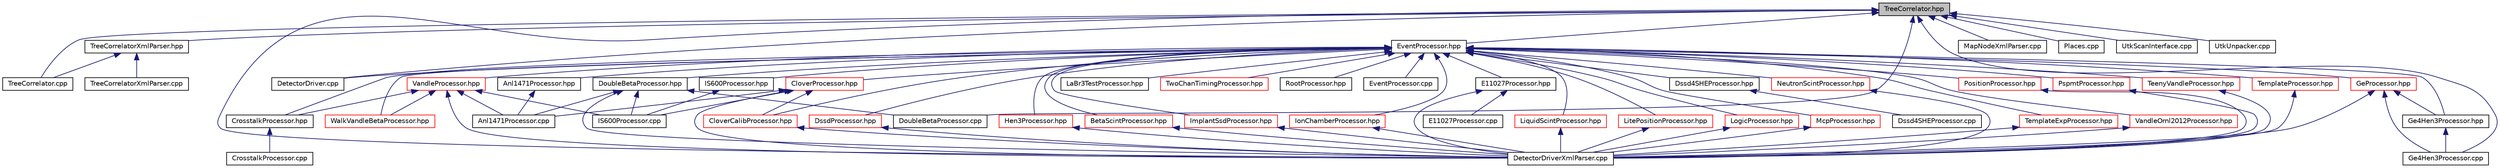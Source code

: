 digraph "TreeCorrelator.hpp"
{
  edge [fontname="Helvetica",fontsize="10",labelfontname="Helvetica",labelfontsize="10"];
  node [fontname="Helvetica",fontsize="10",shape=record];
  Node1 [label="TreeCorrelator.hpp",height=0.2,width=0.4,color="black", fillcolor="grey75", style="filled", fontcolor="black"];
  Node1 -> Node2 [dir="back",color="midnightblue",fontsize="10",style="solid",fontname="Helvetica"];
  Node2 [label="TreeCorrelatorXmlParser.hpp",height=0.2,width=0.4,color="black", fillcolor="white", style="filled",URL="$d2/dfd/_tree_correlator_xml_parser_8hpp.html",tooltip="Class that handles parsing the TreeCorrelator node. "];
  Node2 -> Node3 [dir="back",color="midnightblue",fontsize="10",style="solid",fontname="Helvetica"];
  Node3 [label="TreeCorrelator.cpp",height=0.2,width=0.4,color="black", fillcolor="white", style="filled",URL="$d3/d8d/_tree_correlator_8cpp.html",tooltip="A class to handle complex correlations between various processors. "];
  Node2 -> Node4 [dir="back",color="midnightblue",fontsize="10",style="solid",fontname="Helvetica"];
  Node4 [label="TreeCorrelatorXmlParser.cpp",height=0.2,width=0.4,color="black", fillcolor="white", style="filled",URL="$d5/dd1/_tree_correlator_xml_parser_8cpp.html",tooltip="Class that handles parsing the TreeCorrelator node. "];
  Node1 -> Node5 [dir="back",color="midnightblue",fontsize="10",style="solid",fontname="Helvetica"];
  Node5 [label="DetectorDriver.cpp",height=0.2,width=0.4,color="black", fillcolor="white", style="filled",URL="$d4/df5/_detector_driver_8cpp.html",tooltip="Main driver for event processing. "];
  Node1 -> Node6 [dir="back",color="midnightblue",fontsize="10",style="solid",fontname="Helvetica"];
  Node6 [label="DetectorDriverXmlParser.cpp",height=0.2,width=0.4,color="black", fillcolor="white", style="filled",URL="$dc/d67/_detector_driver_xml_parser_8cpp.html",tooltip="Class to parse the DetectorDriver node. "];
  Node1 -> Node7 [dir="back",color="midnightblue",fontsize="10",style="solid",fontname="Helvetica"];
  Node7 [label="MapNodeXmlParser.cpp",height=0.2,width=0.4,color="black", fillcolor="white", style="filled",URL="$d2/d62/_map_node_xml_parser_8cpp.html",tooltip="Class to parse the Map node in the utkscan configuration file. "];
  Node1 -> Node8 [dir="back",color="midnightblue",fontsize="10",style="solid",fontname="Helvetica"];
  Node8 [label="Places.cpp",height=0.2,width=0.4,color="black", fillcolor="white", style="filled",URL="$d4/d31/_places_8cpp.html",tooltip="Defines the various places for the TreeCorrelator. "];
  Node1 -> Node3 [dir="back",color="midnightblue",fontsize="10",style="solid",fontname="Helvetica"];
  Node1 -> Node9 [dir="back",color="midnightblue",fontsize="10",style="solid",fontname="Helvetica"];
  Node9 [label="UtkScanInterface.cpp",height=0.2,width=0.4,color="black", fillcolor="white", style="filled",URL="$d6/d72/_utk_scan_interface_8cpp.html",tooltip="Derived class handling the interface with utkscan. "];
  Node1 -> Node10 [dir="back",color="midnightblue",fontsize="10",style="solid",fontname="Helvetica"];
  Node10 [label="UtkUnpacker.cpp",height=0.2,width=0.4,color="black", fillcolor="white", style="filled",URL="$df/d40/_utk_unpacker_8cpp.html",tooltip="A child of the Unpacker class that is used to replace some of the functionality of the PixieStd..."];
  Node1 -> Node11 [dir="back",color="midnightblue",fontsize="10",style="solid",fontname="Helvetica"];
  Node11 [label="Ge4Hen3Processor.cpp",height=0.2,width=0.4,color="black", fillcolor="white", style="filled",URL="$d7/d18/_ge4_hen3_processor_8cpp.html"];
  Node1 -> Node12 [dir="back",color="midnightblue",fontsize="10",style="solid",fontname="Helvetica"];
  Node12 [label="EventProcessor.hpp",height=0.2,width=0.4,color="black", fillcolor="white", style="filled",URL="$da/dd1/_event_processor_8hpp.html",tooltip="Generic event processor. "];
  Node12 -> Node5 [dir="back",color="midnightblue",fontsize="10",style="solid",fontname="Helvetica"];
  Node12 -> Node13 [dir="back",color="midnightblue",fontsize="10",style="solid",fontname="Helvetica"];
  Node13 [label="Anl1471Processor.hpp",height=0.2,width=0.4,color="black", fillcolor="white", style="filled",URL="$da/d27/_anl1471_processor_8hpp.html",tooltip="A class to process data from ANL1471 experiment using VANDLE. "];
  Node13 -> Node14 [dir="back",color="midnightblue",fontsize="10",style="solid",fontname="Helvetica"];
  Node14 [label="Anl1471Processor.cpp",height=0.2,width=0.4,color="black", fillcolor="white", style="filled",URL="$d6/df5/_anl1471_processor_8cpp.html",tooltip="A class to process data from ANL1471 experiment using VANDLE. "];
  Node12 -> Node15 [dir="back",color="midnightblue",fontsize="10",style="solid",fontname="Helvetica"];
  Node15 [label="CrosstalkProcessor.hpp",height=0.2,width=0.4,color="black", fillcolor="white", style="filled",URL="$dc/d3f/_crosstalk_processor_8hpp.html",tooltip="A Crosstalk class to be used to build others. "];
  Node15 -> Node16 [dir="back",color="midnightblue",fontsize="10",style="solid",fontname="Helvetica"];
  Node16 [label="CrosstalkProcessor.cpp",height=0.2,width=0.4,color="black", fillcolor="white", style="filled",URL="$d9/d45/_crosstalk_processor_8cpp.html",tooltip="A Template processor class that can be used to build your own. "];
  Node12 -> Node17 [dir="back",color="midnightblue",fontsize="10",style="solid",fontname="Helvetica"];
  Node17 [label="Dssd4SHEProcessor.hpp",height=0.2,width=0.4,color="black", fillcolor="white", style="filled",URL="$d0/d02/_dssd4_s_h_e_processor_8hpp.html"];
  Node17 -> Node18 [dir="back",color="midnightblue",fontsize="10",style="solid",fontname="Helvetica"];
  Node18 [label="Dssd4SHEProcessor.cpp",height=0.2,width=0.4,color="black", fillcolor="white", style="filled",URL="$d1/d8f/_dssd4_s_h_e_processor_8cpp.html"];
  Node12 -> Node19 [dir="back",color="midnightblue",fontsize="10",style="solid",fontname="Helvetica"];
  Node19 [label="E11027Processor.hpp",height=0.2,width=0.4,color="black", fillcolor="white", style="filled",URL="$d7/d0a/_e11027_processor_8hpp.html",tooltip="Class that handles outputting MONA-LISA-SWEEPER timestamps from the E11027 experiment conducted at NS..."];
  Node19 -> Node6 [dir="back",color="midnightblue",fontsize="10",style="solid",fontname="Helvetica"];
  Node19 -> Node20 [dir="back",color="midnightblue",fontsize="10",style="solid",fontname="Helvetica"];
  Node20 [label="E11027Processor.cpp",height=0.2,width=0.4,color="black", fillcolor="white", style="filled",URL="$d1/d8b/_e11027_processor_8cpp.html",tooltip="Class that handles outputting MONA-LISA-SWEEPER timestamps from the E11027 experiment conducted at NS..."];
  Node12 -> Node21 [dir="back",color="midnightblue",fontsize="10",style="solid",fontname="Helvetica"];
  Node21 [label="Ge4Hen3Processor.hpp",height=0.2,width=0.4,color="black", fillcolor="white", style="filled",URL="$d8/d6d/_ge4_hen3_processor_8hpp.html"];
  Node21 -> Node11 [dir="back",color="midnightblue",fontsize="10",style="solid",fontname="Helvetica"];
  Node12 -> Node22 [dir="back",color="midnightblue",fontsize="10",style="solid",fontname="Helvetica"];
  Node22 [label="IS600Processor.hpp",height=0.2,width=0.4,color="black", fillcolor="white", style="filled",URL="$d6/d40/_i_s600_processor_8hpp.html",tooltip="A class to process data from ISOLDE 599 and 600 experiments using VANDLE. "];
  Node22 -> Node23 [dir="back",color="midnightblue",fontsize="10",style="solid",fontname="Helvetica"];
  Node23 [label="IS600Processor.cpp",height=0.2,width=0.4,color="black", fillcolor="white", style="filled",URL="$d4/dbf/_i_s600_processor_8cpp.html",tooltip="A class to process data from ISOLDE 599 and 600 experiments using VANDLE. "];
  Node12 -> Node24 [dir="back",color="midnightblue",fontsize="10",style="solid",fontname="Helvetica"];
  Node24 [label="LaBr3TestProcessor.hpp",height=0.2,width=0.4,color="black", fillcolor="white", style="filled",URL="$da/da1/_la_br3_test_processor_8hpp.html",tooltip="A Labr3Test class to be used to build others. "];
  Node12 -> Node25 [dir="back",color="midnightblue",fontsize="10",style="solid",fontname="Helvetica"];
  Node25 [label="TemplateExpProcessor.hpp",height=0.2,width=0.4,color="red", fillcolor="white", style="filled",URL="$df/d0b/_template_exp_processor_8hpp.html",tooltip="Example class for experiment specific setups. "];
  Node25 -> Node6 [dir="back",color="midnightblue",fontsize="10",style="solid",fontname="Helvetica"];
  Node12 -> Node26 [dir="back",color="midnightblue",fontsize="10",style="solid",fontname="Helvetica"];
  Node26 [label="TwoChanTimingProcessor.hpp",height=0.2,width=0.4,color="red", fillcolor="white", style="filled",URL="$d5/d5a/_two_chan_timing_processor_8hpp.html",tooltip="Class to perform simple two channel timing experiments. "];
  Node12 -> Node27 [dir="back",color="midnightblue",fontsize="10",style="solid",fontname="Helvetica"];
  Node27 [label="VandleOrnl2012Processor.hpp",height=0.2,width=0.4,color="red", fillcolor="white", style="filled",URL="$d7/de9/_vandle_ornl2012_processor_8hpp.html",tooltip="A class to process data from the LeRIBSS 2012 campaign. "];
  Node27 -> Node6 [dir="back",color="midnightblue",fontsize="10",style="solid",fontname="Helvetica"];
  Node12 -> Node28 [dir="back",color="midnightblue",fontsize="10",style="solid",fontname="Helvetica"];
  Node28 [label="WalkVandleBetaProcessor.hpp",height=0.2,width=0.4,color="red", fillcolor="white", style="filled",URL="$dd/dc1/_walk_vandle_beta_processor_8hpp.html",tooltip="A class to determine the walk between Vandle and the LeRIBSS betas. "];
  Node12 -> Node29 [dir="back",color="midnightblue",fontsize="10",style="solid",fontname="Helvetica"];
  Node29 [label="BetaScintProcessor.hpp",height=0.2,width=0.4,color="red", fillcolor="white", style="filled",URL="$d4/d2a/_beta_scint_processor_8hpp.html"];
  Node29 -> Node6 [dir="back",color="midnightblue",fontsize="10",style="solid",fontname="Helvetica"];
  Node12 -> Node30 [dir="back",color="midnightblue",fontsize="10",style="solid",fontname="Helvetica"];
  Node30 [label="CloverCalibProcessor.hpp",height=0.2,width=0.4,color="red", fillcolor="white", style="filled",URL="$de/d51/_clover_calib_processor_8hpp.html",tooltip="Processor for germanium detectors - calibration. "];
  Node30 -> Node6 [dir="back",color="midnightblue",fontsize="10",style="solid",fontname="Helvetica"];
  Node12 -> Node31 [dir="back",color="midnightblue",fontsize="10",style="solid",fontname="Helvetica"];
  Node31 [label="CloverProcessor.hpp",height=0.2,width=0.4,color="red", fillcolor="white", style="filled",URL="$d0/de3/_clover_processor_8hpp.html",tooltip="Processor for Clovers. "];
  Node31 -> Node6 [dir="back",color="midnightblue",fontsize="10",style="solid",fontname="Helvetica"];
  Node31 -> Node14 [dir="back",color="midnightblue",fontsize="10",style="solid",fontname="Helvetica"];
  Node31 -> Node23 [dir="back",color="midnightblue",fontsize="10",style="solid",fontname="Helvetica"];
  Node31 -> Node30 [dir="back",color="midnightblue",fontsize="10",style="solid",fontname="Helvetica"];
  Node12 -> Node32 [dir="back",color="midnightblue",fontsize="10",style="solid",fontname="Helvetica"];
  Node32 [label="DoubleBetaProcessor.hpp",height=0.2,width=0.4,color="black", fillcolor="white", style="filled",URL="$d7/da5/_double_beta_processor_8hpp.html",tooltip="A Template class to be used to build others. "];
  Node32 -> Node6 [dir="back",color="midnightblue",fontsize="10",style="solid",fontname="Helvetica"];
  Node32 -> Node14 [dir="back",color="midnightblue",fontsize="10",style="solid",fontname="Helvetica"];
  Node32 -> Node23 [dir="back",color="midnightblue",fontsize="10",style="solid",fontname="Helvetica"];
  Node32 -> Node33 [dir="back",color="midnightblue",fontsize="10",style="solid",fontname="Helvetica"];
  Node33 [label="DoubleBetaProcessor.cpp",height=0.2,width=0.4,color="black", fillcolor="white", style="filled",URL="$d6/d1f/_double_beta_processor_8cpp.html",tooltip="A DoubleBeta processor class that can be used to analyze double beta detectors. "];
  Node12 -> Node34 [dir="back",color="midnightblue",fontsize="10",style="solid",fontname="Helvetica"];
  Node34 [label="DssdProcessor.hpp",height=0.2,width=0.4,color="red", fillcolor="white", style="filled",URL="$d6/d2c/_dssd_processor_8hpp.html",tooltip="Header file for DSSD analysis. "];
  Node34 -> Node6 [dir="back",color="midnightblue",fontsize="10",style="solid",fontname="Helvetica"];
  Node12 -> Node35 [dir="back",color="midnightblue",fontsize="10",style="solid",fontname="Helvetica"];
  Node35 [label="GeProcessor.hpp",height=0.2,width=0.4,color="red", fillcolor="white", style="filled",URL="$d5/d18/_ge_processor_8hpp.html",tooltip="Processor for germanium detectors. "];
  Node35 -> Node6 [dir="back",color="midnightblue",fontsize="10",style="solid",fontname="Helvetica"];
  Node35 -> Node21 [dir="back",color="midnightblue",fontsize="10",style="solid",fontname="Helvetica"];
  Node35 -> Node11 [dir="back",color="midnightblue",fontsize="10",style="solid",fontname="Helvetica"];
  Node12 -> Node36 [dir="back",color="midnightblue",fontsize="10",style="solid",fontname="Helvetica"];
  Node36 [label="Hen3Processor.hpp",height=0.2,width=0.4,color="red", fillcolor="white", style="filled",URL="$d5/d84/_hen3_processor_8hpp.html"];
  Node36 -> Node6 [dir="back",color="midnightblue",fontsize="10",style="solid",fontname="Helvetica"];
  Node12 -> Node37 [dir="back",color="midnightblue",fontsize="10",style="solid",fontname="Helvetica"];
  Node37 [label="ImplantSsdProcessor.hpp",height=0.2,width=0.4,color="red", fillcolor="white", style="filled",URL="$d7/d7f/_implant_ssd_processor_8hpp.html",tooltip="Header file for an SSD detector for implantation and correlation. "];
  Node37 -> Node6 [dir="back",color="midnightblue",fontsize="10",style="solid",fontname="Helvetica"];
  Node12 -> Node38 [dir="back",color="midnightblue",fontsize="10",style="solid",fontname="Helvetica"];
  Node38 [label="IonChamberProcessor.hpp",height=0.2,width=0.4,color="red", fillcolor="white", style="filled",URL="$d1/dd9/_ion_chamber_processor_8hpp.html",tooltip="Processor for ion chamber. "];
  Node38 -> Node6 [dir="back",color="midnightblue",fontsize="10",style="solid",fontname="Helvetica"];
  Node12 -> Node39 [dir="back",color="midnightblue",fontsize="10",style="solid",fontname="Helvetica"];
  Node39 [label="LiquidScintProcessor.hpp",height=0.2,width=0.4,color="red", fillcolor="white", style="filled",URL="$d9/d56/_liquid_scint_processor_8hpp.html"];
  Node39 -> Node6 [dir="back",color="midnightblue",fontsize="10",style="solid",fontname="Helvetica"];
  Node12 -> Node40 [dir="back",color="midnightblue",fontsize="10",style="solid",fontname="Helvetica"];
  Node40 [label="LitePositionProcessor.hpp",height=0.2,width=0.4,color="red", fillcolor="white", style="filled",URL="$d4/dbd/_lite_position_processor_8hpp.html",tooltip="Handle QDCs for the position sensitive detector, a minimal number of spectra are created. "];
  Node40 -> Node6 [dir="back",color="midnightblue",fontsize="10",style="solid",fontname="Helvetica"];
  Node12 -> Node41 [dir="back",color="midnightblue",fontsize="10",style="solid",fontname="Helvetica"];
  Node41 [label="LogicProcessor.hpp",height=0.2,width=0.4,color="red", fillcolor="white", style="filled",URL="$dc/d7e/_logic_processor_8hpp.html",tooltip="Class to handle logic signals derived originally from MTC processor. "];
  Node41 -> Node6 [dir="back",color="midnightblue",fontsize="10",style="solid",fontname="Helvetica"];
  Node12 -> Node42 [dir="back",color="midnightblue",fontsize="10",style="solid",fontname="Helvetica"];
  Node42 [label="McpProcessor.hpp",height=0.2,width=0.4,color="red", fillcolor="white", style="filled",URL="$d6/dcb/_mcp_processor_8hpp.html",tooltip="Class for handling position-sensitive mcp signals. "];
  Node42 -> Node6 [dir="back",color="midnightblue",fontsize="10",style="solid",fontname="Helvetica"];
  Node12 -> Node43 [dir="back",color="midnightblue",fontsize="10",style="solid",fontname="Helvetica"];
  Node43 [label="NeutronScintProcessor.hpp",height=0.2,width=0.4,color="red", fillcolor="white", style="filled",URL="$d6/d17/_neutron_scint_processor_8hpp.html"];
  Node43 -> Node6 [dir="back",color="midnightblue",fontsize="10",style="solid",fontname="Helvetica"];
  Node12 -> Node44 [dir="back",color="midnightblue",fontsize="10",style="solid",fontname="Helvetica"];
  Node44 [label="PositionProcessor.hpp",height=0.2,width=0.4,color="red", fillcolor="white", style="filled",URL="$d7/da0/_position_processor_8hpp.html",tooltip="Handle QDCs for the position sensitive detector. "];
  Node44 -> Node6 [dir="back",color="midnightblue",fontsize="10",style="solid",fontname="Helvetica"];
  Node12 -> Node45 [dir="back",color="midnightblue",fontsize="10",style="solid",fontname="Helvetica"];
  Node45 [label="PspmtProcessor.hpp",height=0.2,width=0.4,color="red", fillcolor="white", style="filled",URL="$d7/d20/_pspmt_processor_8hpp.html",tooltip="A processor to handle pixelated PMTs. "];
  Node45 -> Node6 [dir="back",color="midnightblue",fontsize="10",style="solid",fontname="Helvetica"];
  Node12 -> Node46 [dir="back",color="midnightblue",fontsize="10",style="solid",fontname="Helvetica"];
  Node46 [label="RootProcessor.hpp",height=0.2,width=0.4,color="black", fillcolor="white", style="filled",URL="$d2/d8a/_root_processor_8hpp.html",tooltip="Processor to dump data from events into a root tree. "];
  Node12 -> Node47 [dir="back",color="midnightblue",fontsize="10",style="solid",fontname="Helvetica"];
  Node47 [label="TeenyVandleProcessor.hpp",height=0.2,width=0.4,color="red", fillcolor="white", style="filled",URL="$d8/d58/_teeny_vandle_processor_8hpp.html",tooltip="A Template class to be used to build others. "];
  Node47 -> Node6 [dir="back",color="midnightblue",fontsize="10",style="solid",fontname="Helvetica"];
  Node12 -> Node48 [dir="back",color="midnightblue",fontsize="10",style="solid",fontname="Helvetica"];
  Node48 [label="TemplateProcessor.hpp",height=0.2,width=0.4,color="red", fillcolor="white", style="filled",URL="$d9/dbf/_template_processor_8hpp.html",tooltip="A Template class to be used to build others. "];
  Node48 -> Node6 [dir="back",color="midnightblue",fontsize="10",style="solid",fontname="Helvetica"];
  Node12 -> Node49 [dir="back",color="midnightblue",fontsize="10",style="solid",fontname="Helvetica"];
  Node49 [label="VandleProcessor.hpp",height=0.2,width=0.4,color="red", fillcolor="white", style="filled",URL="$d0/de2/_vandle_processor_8hpp.html",tooltip="A class to handle VANDLE bars Processes information from the VANDLE Bars, allows for beta-gamma-neutr..."];
  Node49 -> Node6 [dir="back",color="midnightblue",fontsize="10",style="solid",fontname="Helvetica"];
  Node49 -> Node15 [dir="back",color="midnightblue",fontsize="10",style="solid",fontname="Helvetica"];
  Node49 -> Node28 [dir="back",color="midnightblue",fontsize="10",style="solid",fontname="Helvetica"];
  Node49 -> Node14 [dir="back",color="midnightblue",fontsize="10",style="solid",fontname="Helvetica"];
  Node49 -> Node23 [dir="back",color="midnightblue",fontsize="10",style="solid",fontname="Helvetica"];
  Node12 -> Node50 [dir="back",color="midnightblue",fontsize="10",style="solid",fontname="Helvetica"];
  Node50 [label="EventProcessor.cpp",height=0.2,width=0.4,color="black", fillcolor="white", style="filled",URL="$d2/de4/_event_processor_8cpp.html",tooltip="Implementation of a generic event processor. "];
  Node1 -> Node33 [dir="back",color="midnightblue",fontsize="10",style="solid",fontname="Helvetica"];
}
